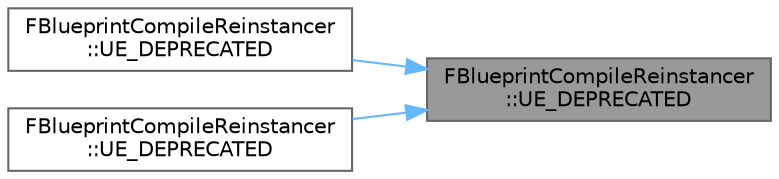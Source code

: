 digraph "FBlueprintCompileReinstancer::UE_DEPRECATED"
{
 // INTERACTIVE_SVG=YES
 // LATEX_PDF_SIZE
  bgcolor="transparent";
  edge [fontname=Helvetica,fontsize=10,labelfontname=Helvetica,labelfontsize=10];
  node [fontname=Helvetica,fontsize=10,shape=box,height=0.2,width=0.4];
  rankdir="RL";
  Node1 [id="Node000001",label="FBlueprintCompileReinstancer\l::UE_DEPRECATED",height=0.2,width=0.4,color="gray40", fillcolor="grey60", style="filled", fontcolor="black",tooltip=" "];
  Node1 -> Node2 [id="edge1_Node000001_Node000002",dir="back",color="steelblue1",style="solid",tooltip=" "];
  Node2 [id="Node000002",label="FBlueprintCompileReinstancer\l::UE_DEPRECATED",height=0.2,width=0.4,color="grey40", fillcolor="white", style="filled",URL="$db/dcf/classFBlueprintCompileReinstancer.html#a7178fb1b0c3670df8e5625251b66e390",tooltip=" "];
  Node1 -> Node3 [id="edge2_Node000001_Node000003",dir="back",color="steelblue1",style="solid",tooltip=" "];
  Node3 [id="Node000003",label="FBlueprintCompileReinstancer\l::UE_DEPRECATED",height=0.2,width=0.4,color="grey40", fillcolor="white", style="filled",URL="$db/dcf/classFBlueprintCompileReinstancer.html#ad8c138d62bcedfad7d08480d164e98c4",tooltip=" "];
}
